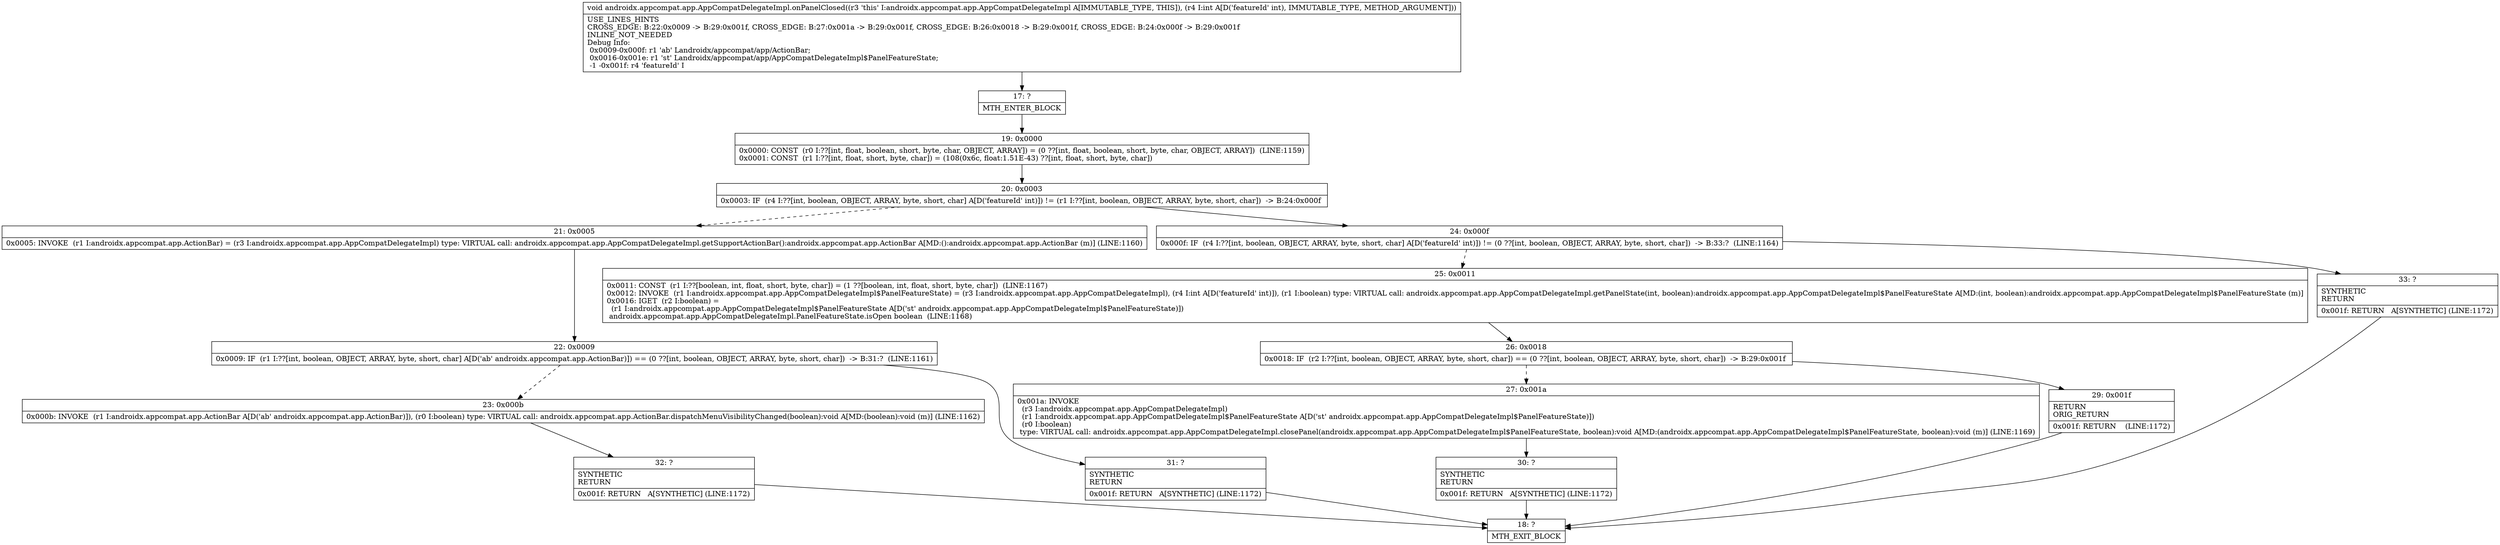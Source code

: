 digraph "CFG forandroidx.appcompat.app.AppCompatDelegateImpl.onPanelClosed(I)V" {
Node_17 [shape=record,label="{17\:\ ?|MTH_ENTER_BLOCK\l}"];
Node_19 [shape=record,label="{19\:\ 0x0000|0x0000: CONST  (r0 I:??[int, float, boolean, short, byte, char, OBJECT, ARRAY]) = (0 ??[int, float, boolean, short, byte, char, OBJECT, ARRAY])  (LINE:1159)\l0x0001: CONST  (r1 I:??[int, float, short, byte, char]) = (108(0x6c, float:1.51E\-43) ??[int, float, short, byte, char]) \l}"];
Node_20 [shape=record,label="{20\:\ 0x0003|0x0003: IF  (r4 I:??[int, boolean, OBJECT, ARRAY, byte, short, char] A[D('featureId' int)]) != (r1 I:??[int, boolean, OBJECT, ARRAY, byte, short, char])  \-\> B:24:0x000f \l}"];
Node_21 [shape=record,label="{21\:\ 0x0005|0x0005: INVOKE  (r1 I:androidx.appcompat.app.ActionBar) = (r3 I:androidx.appcompat.app.AppCompatDelegateImpl) type: VIRTUAL call: androidx.appcompat.app.AppCompatDelegateImpl.getSupportActionBar():androidx.appcompat.app.ActionBar A[MD:():androidx.appcompat.app.ActionBar (m)] (LINE:1160)\l}"];
Node_22 [shape=record,label="{22\:\ 0x0009|0x0009: IF  (r1 I:??[int, boolean, OBJECT, ARRAY, byte, short, char] A[D('ab' androidx.appcompat.app.ActionBar)]) == (0 ??[int, boolean, OBJECT, ARRAY, byte, short, char])  \-\> B:31:?  (LINE:1161)\l}"];
Node_23 [shape=record,label="{23\:\ 0x000b|0x000b: INVOKE  (r1 I:androidx.appcompat.app.ActionBar A[D('ab' androidx.appcompat.app.ActionBar)]), (r0 I:boolean) type: VIRTUAL call: androidx.appcompat.app.ActionBar.dispatchMenuVisibilityChanged(boolean):void A[MD:(boolean):void (m)] (LINE:1162)\l}"];
Node_32 [shape=record,label="{32\:\ ?|SYNTHETIC\lRETURN\l|0x001f: RETURN   A[SYNTHETIC] (LINE:1172)\l}"];
Node_18 [shape=record,label="{18\:\ ?|MTH_EXIT_BLOCK\l}"];
Node_31 [shape=record,label="{31\:\ ?|SYNTHETIC\lRETURN\l|0x001f: RETURN   A[SYNTHETIC] (LINE:1172)\l}"];
Node_24 [shape=record,label="{24\:\ 0x000f|0x000f: IF  (r4 I:??[int, boolean, OBJECT, ARRAY, byte, short, char] A[D('featureId' int)]) != (0 ??[int, boolean, OBJECT, ARRAY, byte, short, char])  \-\> B:33:?  (LINE:1164)\l}"];
Node_25 [shape=record,label="{25\:\ 0x0011|0x0011: CONST  (r1 I:??[boolean, int, float, short, byte, char]) = (1 ??[boolean, int, float, short, byte, char])  (LINE:1167)\l0x0012: INVOKE  (r1 I:androidx.appcompat.app.AppCompatDelegateImpl$PanelFeatureState) = (r3 I:androidx.appcompat.app.AppCompatDelegateImpl), (r4 I:int A[D('featureId' int)]), (r1 I:boolean) type: VIRTUAL call: androidx.appcompat.app.AppCompatDelegateImpl.getPanelState(int, boolean):androidx.appcompat.app.AppCompatDelegateImpl$PanelFeatureState A[MD:(int, boolean):androidx.appcompat.app.AppCompatDelegateImpl$PanelFeatureState (m)]\l0x0016: IGET  (r2 I:boolean) = \l  (r1 I:androidx.appcompat.app.AppCompatDelegateImpl$PanelFeatureState A[D('st' androidx.appcompat.app.AppCompatDelegateImpl$PanelFeatureState)])\l androidx.appcompat.app.AppCompatDelegateImpl.PanelFeatureState.isOpen boolean  (LINE:1168)\l}"];
Node_26 [shape=record,label="{26\:\ 0x0018|0x0018: IF  (r2 I:??[int, boolean, OBJECT, ARRAY, byte, short, char]) == (0 ??[int, boolean, OBJECT, ARRAY, byte, short, char])  \-\> B:29:0x001f \l}"];
Node_27 [shape=record,label="{27\:\ 0x001a|0x001a: INVOKE  \l  (r3 I:androidx.appcompat.app.AppCompatDelegateImpl)\l  (r1 I:androidx.appcompat.app.AppCompatDelegateImpl$PanelFeatureState A[D('st' androidx.appcompat.app.AppCompatDelegateImpl$PanelFeatureState)])\l  (r0 I:boolean)\l type: VIRTUAL call: androidx.appcompat.app.AppCompatDelegateImpl.closePanel(androidx.appcompat.app.AppCompatDelegateImpl$PanelFeatureState, boolean):void A[MD:(androidx.appcompat.app.AppCompatDelegateImpl$PanelFeatureState, boolean):void (m)] (LINE:1169)\l}"];
Node_30 [shape=record,label="{30\:\ ?|SYNTHETIC\lRETURN\l|0x001f: RETURN   A[SYNTHETIC] (LINE:1172)\l}"];
Node_29 [shape=record,label="{29\:\ 0x001f|RETURN\lORIG_RETURN\l|0x001f: RETURN    (LINE:1172)\l}"];
Node_33 [shape=record,label="{33\:\ ?|SYNTHETIC\lRETURN\l|0x001f: RETURN   A[SYNTHETIC] (LINE:1172)\l}"];
MethodNode[shape=record,label="{void androidx.appcompat.app.AppCompatDelegateImpl.onPanelClosed((r3 'this' I:androidx.appcompat.app.AppCompatDelegateImpl A[IMMUTABLE_TYPE, THIS]), (r4 I:int A[D('featureId' int), IMMUTABLE_TYPE, METHOD_ARGUMENT]))  | USE_LINES_HINTS\lCROSS_EDGE: B:22:0x0009 \-\> B:29:0x001f, CROSS_EDGE: B:27:0x001a \-\> B:29:0x001f, CROSS_EDGE: B:26:0x0018 \-\> B:29:0x001f, CROSS_EDGE: B:24:0x000f \-\> B:29:0x001f\lINLINE_NOT_NEEDED\lDebug Info:\l  0x0009\-0x000f: r1 'ab' Landroidx\/appcompat\/app\/ActionBar;\l  0x0016\-0x001e: r1 'st' Landroidx\/appcompat\/app\/AppCompatDelegateImpl$PanelFeatureState;\l  \-1 \-0x001f: r4 'featureId' I\l}"];
MethodNode -> Node_17;Node_17 -> Node_19;
Node_19 -> Node_20;
Node_20 -> Node_21[style=dashed];
Node_20 -> Node_24;
Node_21 -> Node_22;
Node_22 -> Node_23[style=dashed];
Node_22 -> Node_31;
Node_23 -> Node_32;
Node_32 -> Node_18;
Node_31 -> Node_18;
Node_24 -> Node_25[style=dashed];
Node_24 -> Node_33;
Node_25 -> Node_26;
Node_26 -> Node_27[style=dashed];
Node_26 -> Node_29;
Node_27 -> Node_30;
Node_30 -> Node_18;
Node_29 -> Node_18;
Node_33 -> Node_18;
}

